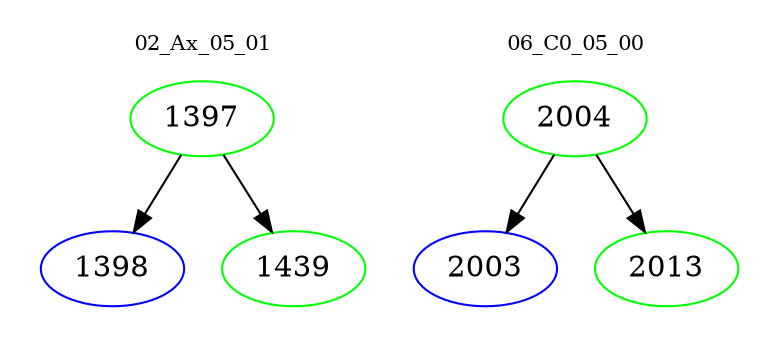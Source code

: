 digraph{
subgraph cluster_0 {
color = white
label = "02_Ax_05_01";
fontsize=10;
T0_1397 [label="1397", color="green"]
T0_1397 -> T0_1398 [color="black"]
T0_1398 [label="1398", color="blue"]
T0_1397 -> T0_1439 [color="black"]
T0_1439 [label="1439", color="green"]
}
subgraph cluster_1 {
color = white
label = "06_C0_05_00";
fontsize=10;
T1_2004 [label="2004", color="green"]
T1_2004 -> T1_2003 [color="black"]
T1_2003 [label="2003", color="blue"]
T1_2004 -> T1_2013 [color="black"]
T1_2013 [label="2013", color="green"]
}
}
